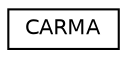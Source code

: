 digraph "Graphical Class Hierarchy"
{
  edge [fontname="Helvetica",fontsize="10",labelfontname="Helvetica",labelfontsize="10"];
  node [fontname="Helvetica",fontsize="10",shape=record];
  rankdir="LR";
  Node1 [label="CARMA",height=0.2,width=0.4,color="black", fillcolor="white", style="filled",URL="$class_c_a_r_m_a.html"];
}
